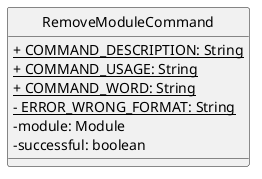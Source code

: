 @startuml
'https://plantuml.com/class-diagram
hide circle
skinparam classAttributeIconSize 0

class RemoveModuleCommand {
    <u>+ COMMAND_DESCRIPTION: String
    <u>+ COMMAND_USAGE: String
    <u>+ COMMAND_WORD: String
    <u>- ERROR_WRONG_FORMAT: String
    - module: Module
    - successful: boolean
}

@enduml